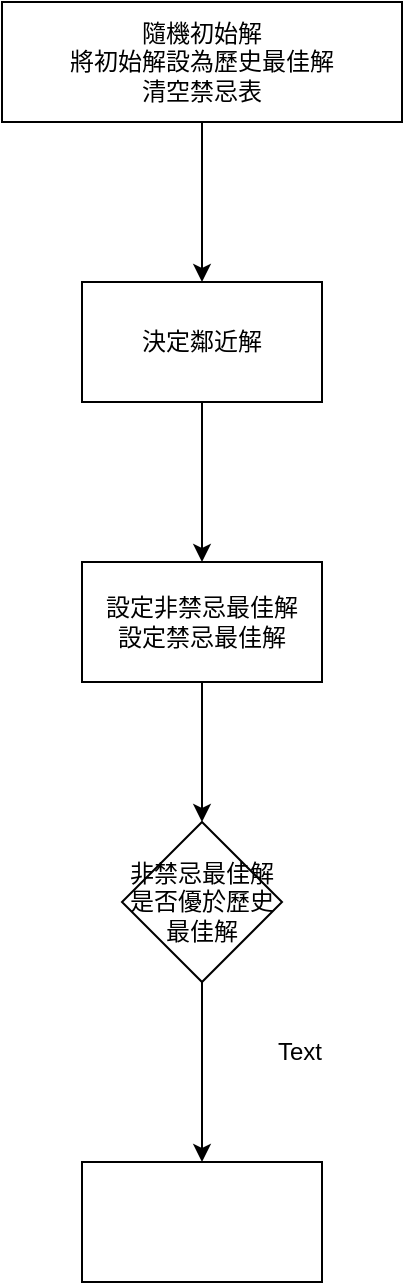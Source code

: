 <mxfile version="14.9.2" type="github">
  <diagram id="QCEERc0eEgBohQKH5NO_" name="Page-1">
    <mxGraphModel dx="1422" dy="738" grid="1" gridSize="10" guides="1" tooltips="1" connect="1" arrows="1" fold="1" page="1" pageScale="1" pageWidth="827" pageHeight="1169" math="0" shadow="0">
      <root>
        <mxCell id="0" />
        <mxCell id="1" parent="0" />
        <mxCell id="QAEoep2KOEI7FuyO-UFe-6" value="" style="edgeStyle=orthogonalEdgeStyle;rounded=0;orthogonalLoop=1;jettySize=auto;html=1;" edge="1" parent="1" source="QAEoep2KOEI7FuyO-UFe-2" target="QAEoep2KOEI7FuyO-UFe-5">
          <mxGeometry relative="1" as="geometry" />
        </mxCell>
        <mxCell id="QAEoep2KOEI7FuyO-UFe-2" value="隨機初始解&lt;br&gt;將初始解設為歷史最佳解&lt;br&gt;清空禁忌表" style="rounded=0;whiteSpace=wrap;html=1;" vertex="1" parent="1">
          <mxGeometry x="341" y="50" width="200" height="60" as="geometry" />
        </mxCell>
        <mxCell id="QAEoep2KOEI7FuyO-UFe-8" value="" style="edgeStyle=orthogonalEdgeStyle;rounded=0;orthogonalLoop=1;jettySize=auto;html=1;" edge="1" parent="1" source="QAEoep2KOEI7FuyO-UFe-5" target="QAEoep2KOEI7FuyO-UFe-7">
          <mxGeometry relative="1" as="geometry" />
        </mxCell>
        <mxCell id="QAEoep2KOEI7FuyO-UFe-5" value="決定鄰近解" style="whiteSpace=wrap;html=1;rounded=0;" vertex="1" parent="1">
          <mxGeometry x="381" y="190" width="120" height="60" as="geometry" />
        </mxCell>
        <mxCell id="QAEoep2KOEI7FuyO-UFe-12" value="" style="edgeStyle=orthogonalEdgeStyle;rounded=0;orthogonalLoop=1;jettySize=auto;html=1;" edge="1" parent="1" source="QAEoep2KOEI7FuyO-UFe-7" target="QAEoep2KOEI7FuyO-UFe-11">
          <mxGeometry relative="1" as="geometry" />
        </mxCell>
        <mxCell id="QAEoep2KOEI7FuyO-UFe-7" value="設定非禁忌最佳解&lt;br&gt;設定禁忌最佳解" style="whiteSpace=wrap;html=1;rounded=0;" vertex="1" parent="1">
          <mxGeometry x="381" y="330" width="120" height="60" as="geometry" />
        </mxCell>
        <mxCell id="QAEoep2KOEI7FuyO-UFe-14" value="" style="edgeStyle=orthogonalEdgeStyle;rounded=0;orthogonalLoop=1;jettySize=auto;html=1;" edge="1" parent="1" source="QAEoep2KOEI7FuyO-UFe-11" target="QAEoep2KOEI7FuyO-UFe-13">
          <mxGeometry relative="1" as="geometry" />
        </mxCell>
        <mxCell id="QAEoep2KOEI7FuyO-UFe-11" value="非禁忌最佳解是否優於歷史最佳解" style="rhombus;whiteSpace=wrap;html=1;rounded=0;" vertex="1" parent="1">
          <mxGeometry x="401" y="460" width="80" height="80" as="geometry" />
        </mxCell>
        <mxCell id="QAEoep2KOEI7FuyO-UFe-13" value="" style="whiteSpace=wrap;html=1;rounded=0;" vertex="1" parent="1">
          <mxGeometry x="381" y="630" width="120" height="60" as="geometry" />
        </mxCell>
        <mxCell id="QAEoep2KOEI7FuyO-UFe-15" value="Text" style="text;html=1;strokeColor=none;fillColor=none;align=center;verticalAlign=middle;whiteSpace=wrap;rounded=0;" vertex="1" parent="1">
          <mxGeometry x="470" y="565" width="40" height="20" as="geometry" />
        </mxCell>
      </root>
    </mxGraphModel>
  </diagram>
</mxfile>
